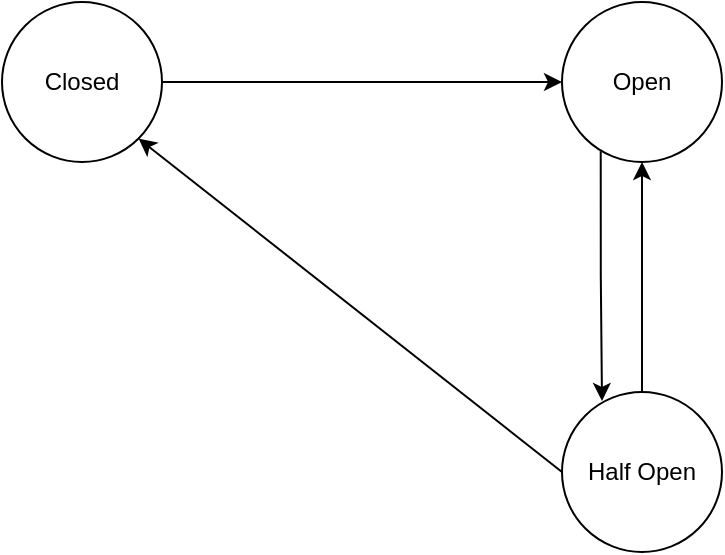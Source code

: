 <mxfile version="22.1.0" type="device">
  <diagram name="Page-1" id="CJk-H8RGNkF1b8eFA2ER">
    <mxGraphModel dx="1195" dy="625" grid="1" gridSize="10" guides="1" tooltips="1" connect="1" arrows="1" fold="1" page="1" pageScale="1" pageWidth="827" pageHeight="1169" math="0" shadow="0">
      <root>
        <mxCell id="0" />
        <mxCell id="1" parent="0" />
        <mxCell id="PyQRz4f_cbgbjoF38Qfi-8" style="edgeStyle=orthogonalEdgeStyle;rounded=0;orthogonalLoop=1;jettySize=auto;html=1;entryX=0;entryY=0.5;entryDx=0;entryDy=0;" edge="1" parent="1" source="PyQRz4f_cbgbjoF38Qfi-1" target="PyQRz4f_cbgbjoF38Qfi-2">
          <mxGeometry relative="1" as="geometry" />
        </mxCell>
        <mxCell id="PyQRz4f_cbgbjoF38Qfi-1" value="Closed" style="ellipse;whiteSpace=wrap;html=1;aspect=fixed;" vertex="1" parent="1">
          <mxGeometry x="370" y="350" width="80" height="80" as="geometry" />
        </mxCell>
        <mxCell id="PyQRz4f_cbgbjoF38Qfi-4" style="edgeStyle=orthogonalEdgeStyle;rounded=0;orthogonalLoop=1;jettySize=auto;html=1;entryX=0.25;entryY=0.056;entryDx=0;entryDy=0;entryPerimeter=0;exitX=0.242;exitY=0.933;exitDx=0;exitDy=0;exitPerimeter=0;" edge="1" parent="1" source="PyQRz4f_cbgbjoF38Qfi-2" target="PyQRz4f_cbgbjoF38Qfi-3">
          <mxGeometry relative="1" as="geometry" />
        </mxCell>
        <mxCell id="PyQRz4f_cbgbjoF38Qfi-2" value="Open" style="ellipse;whiteSpace=wrap;html=1;aspect=fixed;" vertex="1" parent="1">
          <mxGeometry x="650" y="350" width="80" height="80" as="geometry" />
        </mxCell>
        <mxCell id="PyQRz4f_cbgbjoF38Qfi-5" value="" style="edgeStyle=orthogonalEdgeStyle;rounded=0;orthogonalLoop=1;jettySize=auto;html=1;" edge="1" parent="1" source="PyQRz4f_cbgbjoF38Qfi-3" target="PyQRz4f_cbgbjoF38Qfi-2">
          <mxGeometry relative="1" as="geometry" />
        </mxCell>
        <mxCell id="PyQRz4f_cbgbjoF38Qfi-3" value="Half Open" style="ellipse;whiteSpace=wrap;html=1;aspect=fixed;" vertex="1" parent="1">
          <mxGeometry x="650" y="545" width="80" height="80" as="geometry" />
        </mxCell>
        <mxCell id="PyQRz4f_cbgbjoF38Qfi-7" value="" style="endArrow=classic;html=1;rounded=0;exitX=0;exitY=0.5;exitDx=0;exitDy=0;entryX=1;entryY=1;entryDx=0;entryDy=0;" edge="1" parent="1" source="PyQRz4f_cbgbjoF38Qfi-3" target="PyQRz4f_cbgbjoF38Qfi-1">
          <mxGeometry width="50" height="50" relative="1" as="geometry">
            <mxPoint x="500" y="490" as="sourcePoint" />
            <mxPoint x="550" y="440" as="targetPoint" />
          </mxGeometry>
        </mxCell>
      </root>
    </mxGraphModel>
  </diagram>
</mxfile>
